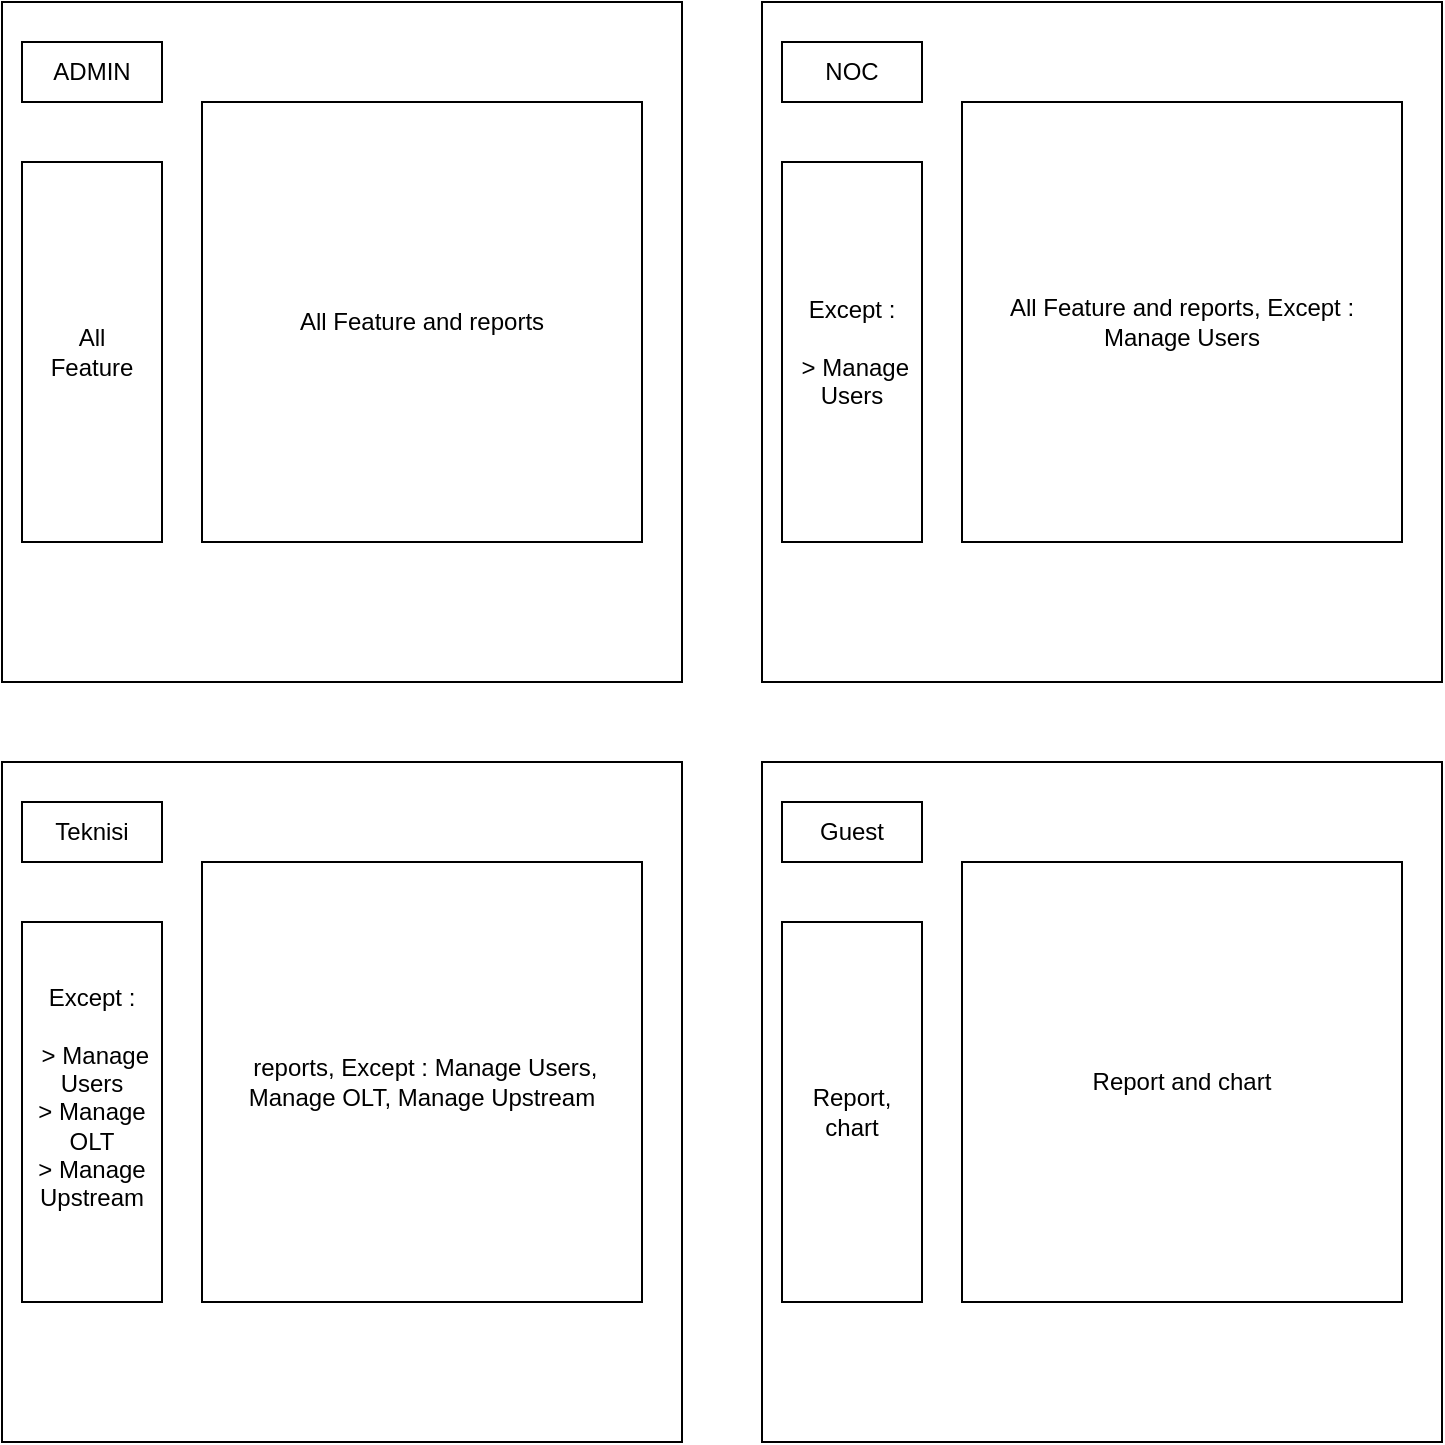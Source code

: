 <mxfile version="20.5.3" type="github">
  <diagram id="mZ_q7Hd6Ja_6lfhl-JyE" name="Page-1">
    <mxGraphModel dx="868" dy="450" grid="1" gridSize="10" guides="1" tooltips="1" connect="1" arrows="1" fold="1" page="1" pageScale="1" pageWidth="850" pageHeight="1100" math="0" shadow="0">
      <root>
        <mxCell id="0" />
        <mxCell id="1" parent="0" />
        <mxCell id="WqdOP83By7zs7RVWLoho-1" value="" style="whiteSpace=wrap;html=1;aspect=fixed;" vertex="1" parent="1">
          <mxGeometry x="100" y="50" width="340" height="340" as="geometry" />
        </mxCell>
        <mxCell id="WqdOP83By7zs7RVWLoho-2" value="ADMIN" style="rounded=0;whiteSpace=wrap;html=1;" vertex="1" parent="1">
          <mxGeometry x="110" y="70" width="70" height="30" as="geometry" />
        </mxCell>
        <mxCell id="WqdOP83By7zs7RVWLoho-3" value="All Feature and reports" style="whiteSpace=wrap;html=1;aspect=fixed;" vertex="1" parent="1">
          <mxGeometry x="200" y="100" width="220" height="220" as="geometry" />
        </mxCell>
        <mxCell id="WqdOP83By7zs7RVWLoho-4" value="All&lt;br&gt;Feature" style="rounded=0;whiteSpace=wrap;html=1;" vertex="1" parent="1">
          <mxGeometry x="110" y="130" width="70" height="190" as="geometry" />
        </mxCell>
        <mxCell id="WqdOP83By7zs7RVWLoho-5" value="" style="whiteSpace=wrap;html=1;aspect=fixed;" vertex="1" parent="1">
          <mxGeometry x="480" y="50" width="340" height="340" as="geometry" />
        </mxCell>
        <mxCell id="WqdOP83By7zs7RVWLoho-6" value="NOC" style="rounded=0;whiteSpace=wrap;html=1;" vertex="1" parent="1">
          <mxGeometry x="490" y="70" width="70" height="30" as="geometry" />
        </mxCell>
        <mxCell id="WqdOP83By7zs7RVWLoho-7" value="All Feature and reports, Except : Manage Users" style="whiteSpace=wrap;html=1;aspect=fixed;" vertex="1" parent="1">
          <mxGeometry x="580" y="100" width="220" height="220" as="geometry" />
        </mxCell>
        <mxCell id="WqdOP83By7zs7RVWLoho-8" value="Except :&lt;br&gt;&lt;br&gt;&lt;span style=&quot;background-color: initial;&quot;&gt;&amp;nbsp;&amp;gt; Manage Users&lt;/span&gt;" style="rounded=0;whiteSpace=wrap;html=1;align=center;" vertex="1" parent="1">
          <mxGeometry x="490" y="130" width="70" height="190" as="geometry" />
        </mxCell>
        <mxCell id="WqdOP83By7zs7RVWLoho-9" value="" style="whiteSpace=wrap;html=1;aspect=fixed;" vertex="1" parent="1">
          <mxGeometry x="100" y="430" width="340" height="340" as="geometry" />
        </mxCell>
        <mxCell id="WqdOP83By7zs7RVWLoho-10" value="Teknisi" style="rounded=0;whiteSpace=wrap;html=1;" vertex="1" parent="1">
          <mxGeometry x="110" y="450" width="70" height="30" as="geometry" />
        </mxCell>
        <mxCell id="WqdOP83By7zs7RVWLoho-11" value="&amp;nbsp;reports, Except : Manage Users, Manage OLT, Manage Upstream" style="whiteSpace=wrap;html=1;aspect=fixed;" vertex="1" parent="1">
          <mxGeometry x="200" y="480" width="220" height="220" as="geometry" />
        </mxCell>
        <mxCell id="WqdOP83By7zs7RVWLoho-12" value="Except :&lt;br&gt;&lt;br&gt;&lt;span style=&quot;background-color: initial;&quot;&gt;&amp;nbsp;&amp;gt; Manage Users&lt;br&gt;&amp;gt; Manage OLT&lt;br&gt;&amp;gt; Manage Upstream&lt;br&gt;&lt;br&gt;&lt;/span&gt;" style="rounded=0;whiteSpace=wrap;html=1;align=center;" vertex="1" parent="1">
          <mxGeometry x="110" y="510" width="70" height="190" as="geometry" />
        </mxCell>
        <mxCell id="WqdOP83By7zs7RVWLoho-14" value="" style="whiteSpace=wrap;html=1;aspect=fixed;" vertex="1" parent="1">
          <mxGeometry x="480" y="430" width="340" height="340" as="geometry" />
        </mxCell>
        <mxCell id="WqdOP83By7zs7RVWLoho-15" value="Guest" style="rounded=0;whiteSpace=wrap;html=1;" vertex="1" parent="1">
          <mxGeometry x="490" y="450" width="70" height="30" as="geometry" />
        </mxCell>
        <mxCell id="WqdOP83By7zs7RVWLoho-16" value="Report and chart" style="whiteSpace=wrap;html=1;aspect=fixed;" vertex="1" parent="1">
          <mxGeometry x="580" y="480" width="220" height="220" as="geometry" />
        </mxCell>
        <mxCell id="WqdOP83By7zs7RVWLoho-17" value="&lt;span style=&quot;background-color: initial;&quot;&gt;Report, chart&lt;br&gt;&lt;/span&gt;" style="rounded=0;whiteSpace=wrap;html=1;align=center;" vertex="1" parent="1">
          <mxGeometry x="490" y="510" width="70" height="190" as="geometry" />
        </mxCell>
      </root>
    </mxGraphModel>
  </diagram>
</mxfile>
